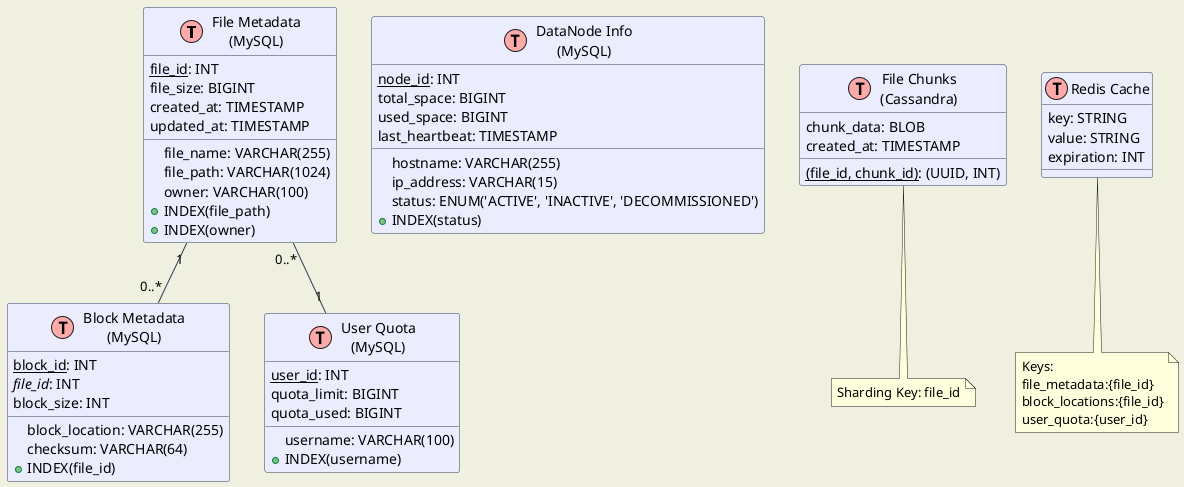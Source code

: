 @startuml
!define TABLE(name,desc) class name as "desc" << (T,#FFAAAA) >>
!define PK(x) <u>x</u>
!define FK(x) <i>x</i>

skinparam backgroundColor #F0F0E0
skinparam class {
    BackgroundColor #ECECFF
    ArrowColor #2C3E50
    BorderColor #2C3E50
}

TABLE(FileMetadata, "File Metadata\n(MySQL)") {
    PK(file_id): INT
    file_name: VARCHAR(255)
    file_path: VARCHAR(1024)
    file_size: BIGINT
    owner: VARCHAR(100)
    created_at: TIMESTAMP
    updated_at: TIMESTAMP
    +INDEX(file_path)
    +INDEX(owner)
}

TABLE(BlockMetadata, "Block Metadata\n(MySQL)") {
    PK(block_id): INT
    FK(file_id): INT
    block_size: INT
    block_location: VARCHAR(255)
    checksum: VARCHAR(64)
    +INDEX(file_id)
}

TABLE(DataNodeInfo, "DataNode Info\n(MySQL)") {
    PK(node_id): INT
    hostname: VARCHAR(255)
    ip_address: VARCHAR(15)
    total_space: BIGINT
    used_space: BIGINT
    last_heartbeat: TIMESTAMP
    status: ENUM('ACTIVE', 'INACTIVE', 'DECOMMISSIONED')
    +INDEX(status)
}

TABLE(UserQuota, "User Quota\n(MySQL)") {
    PK(user_id): INT
    username: VARCHAR(100)
    quota_limit: BIGINT
    quota_used: BIGINT
    +INDEX(username)
}

TABLE(FileChunks, "File Chunks\n(Cassandra)") {
    PK((file_id, chunk_id)): (UUID, INT)
    chunk_data: BLOB
    created_at: TIMESTAMP
}
note bottom: Sharding Key: file_id

TABLE(RedisCache, "Redis Cache") {
    key: STRING
    value: STRING
    expiration: INT
}
note bottom: Keys: \nfile_metadata:{file_id}\nblock_locations:{file_id}\nuser_quota:{user_id}

FileMetadata "1" -- "0..*" BlockMetadata
FileMetadata "0..*" -- "1" UserQuota
@enduml
